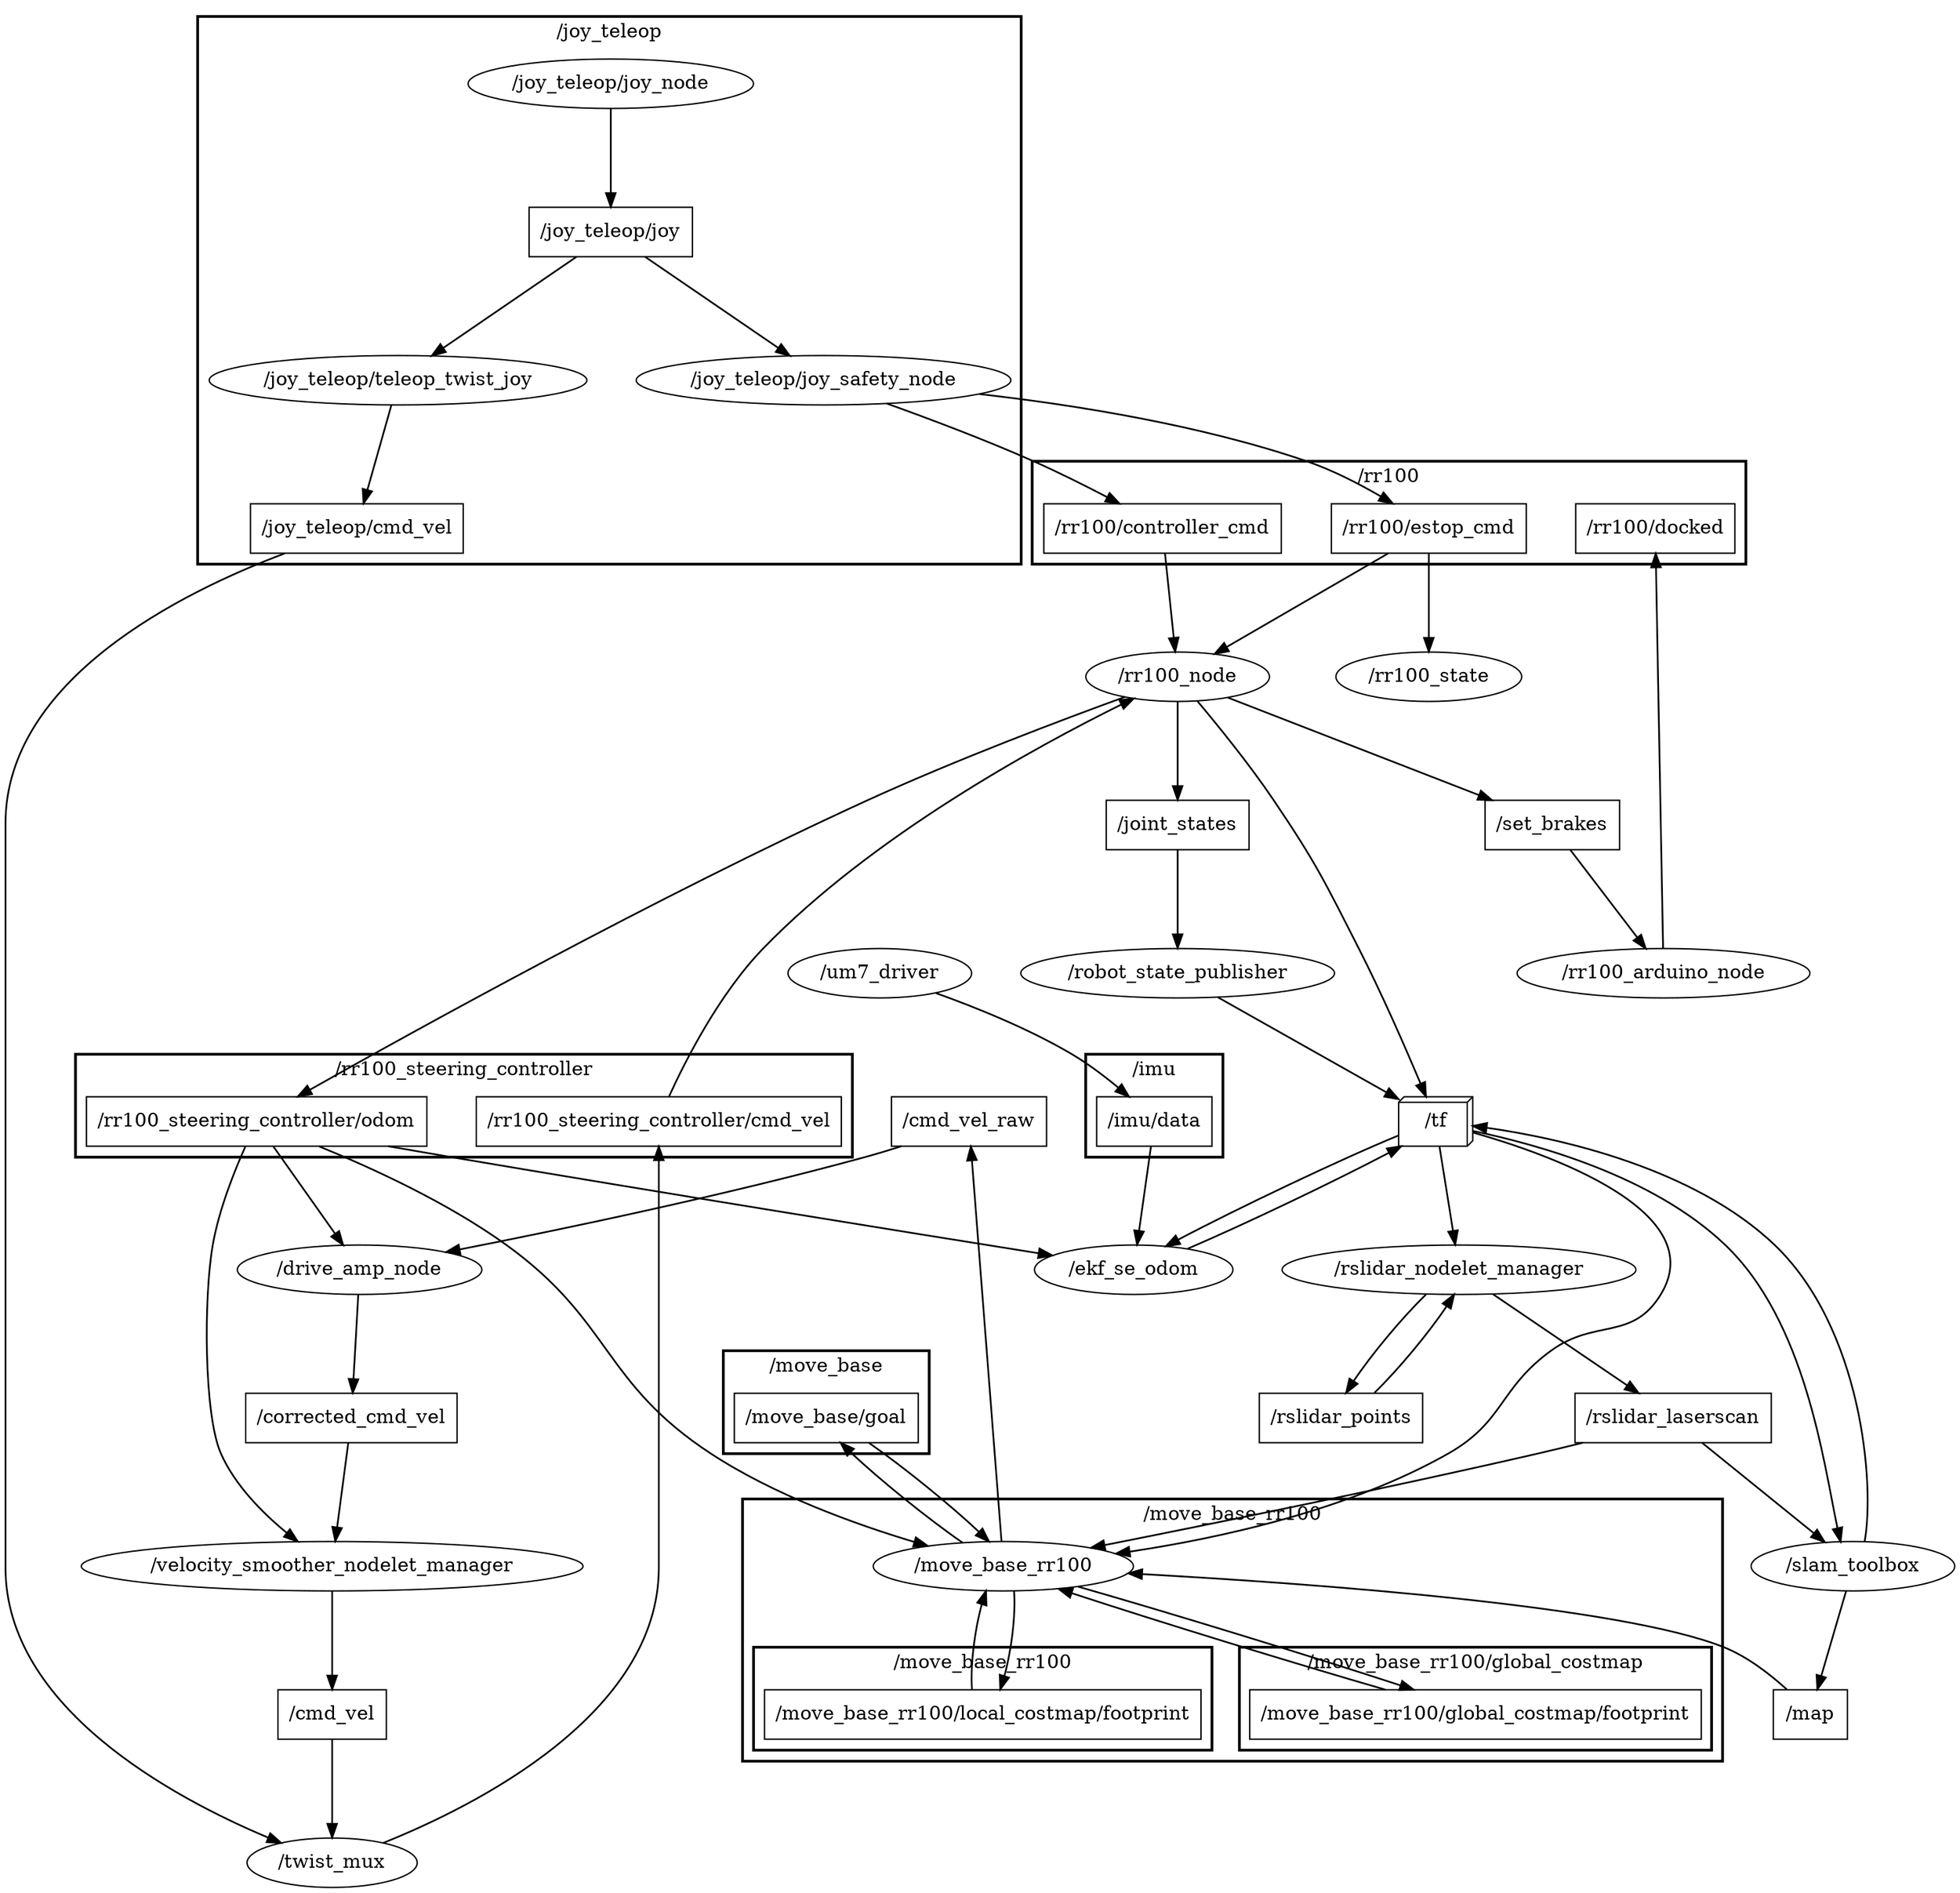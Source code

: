 digraph graphname {
	graph [
		compound=True,
		rank=same,
		rankdir=TB,
		ranksep=1.0,
		nodesep=0.5
	];
	#node [label="\N"];
	subgraph cluster___joy_teleop {
		graph [
			compound=True,
			label="/joy_teleop",
			style=bold
		];
		t___joy_teleop__cmd_vel	[
			label="/joy_teleop/cmd_vel"
			shape=box,
			tooltip="topic:/joy_teleop/cmd_vel"];
		t___joy_teleop__joy	[
			label="/joy_teleop/joy"
			shape=box,
			tooltip="topic:/joy_teleop/joy"];
		n___joy_teleop__joy_safety_node	[
			label="/joy_teleop/joy_safety_node"
			shape=ellipse,
			tooltip="/joy_teleop/joy_safety_node"];
		t___joy_teleop__joy -> n___joy_teleop__joy_safety_node	[penwidth=1.25];
		n___joy_teleop__teleop_twist_joy	[
			label="/joy_teleop/teleop_twist_joy"
			shape=ellipse,
			tooltip="/joy_teleop/teleop_twist_joy"];
		t___joy_teleop__joy -> n___joy_teleop__teleop_twist_joy	[penwidth=1.25];
		n___joy_teleop__joy_node	[
			label="/joy_teleop/joy_node"
			shape=ellipse,
			tooltip="/joy_teleop/joy_node"];
		n___joy_teleop__joy_node -> t___joy_teleop__joy	[penwidth=1.25];
		n___joy_teleop__teleop_twist_joy -> t___joy_teleop__cmd_vel	[penwidth=1.25];
	}
	subgraph cluster___move_base {
		graph [
			compound=True,
			label="/move_base",
			style=bold
		];
		t___move_base__goal	[
			label="/move_base/goal"
			shape=box,
			tooltip="topic:/move_base/goal"];
	}
	subgraph cluster___rr100_steering_controller {
		graph [
			compound=True,
			label="/rr100_steering_controller",
			style=bold
		];
		t___rr100_steering_controller__odom	[
			label="/rr100_steering_controller/odom"
			shape=box,
			tooltip="topic:/rr100_steering_controller/odom"];
		t___rr100_steering_controller__cmd_vel	[
			label="/rr100_steering_controller/cmd_vel"
			shape=box,
			tooltip="topic:/rr100_steering_controller/cmd_vel"];
	}
	subgraph cluster___rslidar_nodelet_manager {
		graph [
			compound=True,
			label="/rslidar_nodelet_manager",
			style=bold
		];
	}
    subgraph cluster___rr100 {
		graph [
			compound=True,
			label="/rr100",
			style=bold
		];
		t___rr100__estop_cmd	[
			label="/rr100/estop_cmd"
			shape=box,
			tooltip="topic:/rr100/estop_cmd"];
		t___rr100__controller_cmd	[
			label="/rr100/controller_cmd"
			shape=box,
			tooltip="topic:/rr100/controller_cmd"];
		t___rr100__docked	[
			label="/rr100/docked"
			shape=box,
			tooltip="topic:/rr100/docked"];
	}
	subgraph cluster___move_base_rr100 {
		graph [
			compound=True,
			label="/move_base_rr100",
			style=bold
		];
		
	    n___move_base_rr100	[
    		label="/move_base_rr100"
    		shape=ellipse,
    		tooltip="/move_base_rr100"];
		subgraph cluster___move_base_rr100__local_costmap {
			graph [
				compound=True,
				style=bold
			];
			t___move_base_rr100__local_costmap__footprint	[
				label="/move_base_rr100/local_costmap/footprint"
				shape=box,
				tooltip="topic:/move_base_rr100/local_costmap/footprint"];
		}
		subgraph cluster___move_base_rr100__global_costmap {
			graph [
				compound=True,
				label="/move_base_rr100/global_costmap",
				style=bold
			];
			t___move_base_rr100__global_costmap__footprint	[
				label="/move_base_rr100/global_costmap/footprint"
				shape=box,
				tooltip="topic:/move_base_rr100/global_costmap/footprint"];
		}
	}
	subgraph cluster___imu {
		graph [
			compound=True,
			label="/imu",
			style=bold
		];
		t___imu__data	[
			label="/imu/data"
			shape=box,
			tooltip="topic:/imu/data"];
	}
	
	n___rr100_state	[
		label="/rr100_state"
		shape=ellipse,
		tooltip="/rr100_state"];
	n___twist_mux	[
		label="/twist_mux"
		shape=ellipse,
		tooltip="/twist_mux"];
	t___joy_teleop__cmd_vel -> n___twist_mux	[penwidth=1.25];
	n___joy_teleop__joy_safety_node -> t___rr100__estop_cmd	[penwidth=1.25];
	n___joy_teleop__joy_safety_node -> t___rr100__controller_cmd	[penwidth=1.25];

	t___move_base__goal -> n___move_base_rr100	[penwidth=1.25];
	n___ekf_se_odom	[
		label="/ekf_se_odom"
		shape=ellipse,
		tooltip="/ekf_se_odom"];
	t___rr100_steering_controller__odom -> n___ekf_se_odom	[penwidth=1.25];
	t___rr100_steering_controller__odom -> n___move_base_rr100	[penwidth=1.25];
	n___velocity_smoother_nodelet_manager	[
		label="/velocity_smoother_nodelet_manager"
		shape=ellipse,
		tooltip="/velocity_smoother_nodelet_manager"];
	t___rr100_steering_controller__odom -> n___velocity_smoother_nodelet_manager	[penwidth=1.25];
	n___drive_amp_node	[
		label="/drive_amp_node"
		shape=ellipse,
		tooltip="/drive_amp_node"];
	t___rr100_steering_controller__odom -> n___drive_amp_node	[penwidth=1.25];
	n___rr100_node	[
		label="/rr100_node"
		shape=ellipse,
		tooltip="/rr100_node"];
	t___rr100_steering_controller__cmd_vel -> n___rr100_node	[penwidth=1.25];
	t___move_base_rr100__local_costmap__footprint -> n___move_base_rr100	[penwidth=1.25];
	t___move_base_rr100__global_costmap__footprint -> n___move_base_rr100	[penwidth=1.25];
	n___rslidar_nodelet_manager	[
		label="/rslidar_nodelet_manager"
		shape=ellipse,
		tooltip="/rslidar_nodelet_manager"];



	t___rr100__estop_cmd -> n___rr100_node	[penwidth=1.25];
	t___rr100__estop_cmd -> n___rr100_state	[penwidth=1.25];
	t___rr100__controller_cmd -> n___rr100_node	[penwidth=1.25];

	t___imu__data -> n___ekf_se_odom	[penwidth=1.25];
	n_n__tf	[
		label="/tf"
		shape=box3d,
		tooltip="topic:/tf"];
	t___cmd_vel	[
		label="/cmd_vel"
		shape=box,
		tooltip="topic:/cmd_vel"];
	t___cmd_vel -> n___twist_mux	[penwidth=1.25];

	n___rr100_arduino_node	[
		label="/rr100_arduino_node"
		shape=ellipse,
		tooltip="/rr100_arduino_node"];

	t___rslidar_laserscan	[
		label="/rslidar_laserscan"
		shape=box,
		tooltip="topic:/rslidar_laserscan"];
	t___rslidar_laserscan -> n___move_base_rr100	[penwidth=1.25];
	n___slam_toolbox	[
		label="/slam_toolbox"
		shape=ellipse,
		tooltip="/slam_toolbox"];
	t___rslidar_laserscan -> n___slam_toolbox	[penwidth=1.25];
	t___set_brakes	[
		label="/set_brakes"
		shape=box,
		tooltip="topic:/set_brakes"];
	t___set_brakes -> n___rr100_arduino_node	[penwidth=1.25];
	t___joint_states	[
		label="/joint_states"
		shape=box,
		tooltip="topic:/joint_states"];
	n___robot_state_publisher	[
		label="/robot_state_publisher"
		shape=ellipse,
		tooltip="/robot_state_publisher"];
	t___joint_states -> n___robot_state_publisher	[penwidth=1.25];

	t___map	[
		label="/map"
		shape=box,
		tooltip="topic:/map"];
	t___map -> n___move_base_rr100	[penwidth=1.25];
	t___corrected_cmd_vel	[
		label="/corrected_cmd_vel"
		shape=box,
		tooltip="topic:/corrected_cmd_vel"];
	t___corrected_cmd_vel -> n___velocity_smoother_nodelet_manager	[penwidth=1.25];

	t___cmd_vel_raw	[
		label="/cmd_vel_raw"
		shape=box,
		tooltip="topic:/cmd_vel_raw"];
	t___cmd_vel_raw -> n___drive_amp_node	[penwidth=1.25];
	t___rslidar_points	[
		label="/rslidar_points"
		shape=box,
		tooltip="topic:/rslidar_points"];
	t___rslidar_points -> n___rslidar_nodelet_manager	[penwidth=1.25];
	n_n__tf -> n___ekf_se_odom	[penwidth=1.25];
	n_n__tf -> n___rslidar_nodelet_manager	[penwidth=1.25];
	n_n__tf -> n___move_base_rr100	[penwidth=1.25];
	n_n__tf -> n___slam_toolbox	[penwidth=1.25];

	n___ekf_se_odom -> n_n__tf	[penwidth=1.25];

	n___rslidar_nodelet_manager -> t___rslidar_laserscan	[penwidth=1.25];
	n___rslidar_nodelet_manager -> t___rslidar_points	[penwidth=1.25];
	n___move_base_rr100 -> t___move_base__goal	[penwidth=1.25];
	n___move_base_rr100 -> t___move_base_rr100__local_costmap__footprint	[penwidth=1.25];
	n___move_base_rr100 -> t___move_base_rr100__global_costmap__footprint	[penwidth=1.25];
	n___move_base_rr100 -> t___cmd_vel_raw	[penwidth=1.25];
	n___slam_toolbox -> t___map	[penwidth=1.25];
	n___slam_toolbox -> n_n__tf	[penwidth=1.25];
	n___robot_state_publisher -> n_n__tf	[penwidth=1.25];
	n___rr100_node -> t___rr100_steering_controller__odom	[penwidth=1.25];

	n___rr100_node -> t___set_brakes	[penwidth=1.25];
	n___rr100_node -> t___joint_states	[penwidth=1.25];
	n___rr100_node -> n_n__tf	[penwidth=1.25];
	n___velocity_smoother_nodelet_manager -> t___cmd_vel	[penwidth=1.25];
	n___rr100_arduino_node -> t___rr100__docked	[penwidth=1.25];

	n___drive_amp_node -> t___corrected_cmd_vel	[penwidth=1.25];

	n___twist_mux -> t___rr100_steering_controller__cmd_vel	[penwidth=1.25];

	n___um7_driver	[
		label="/um7_driver"
		shape=ellipse,
		tooltip="/um7_driver"];
	n___um7_driver -> t___imu__data	[penwidth=1.25];
}
